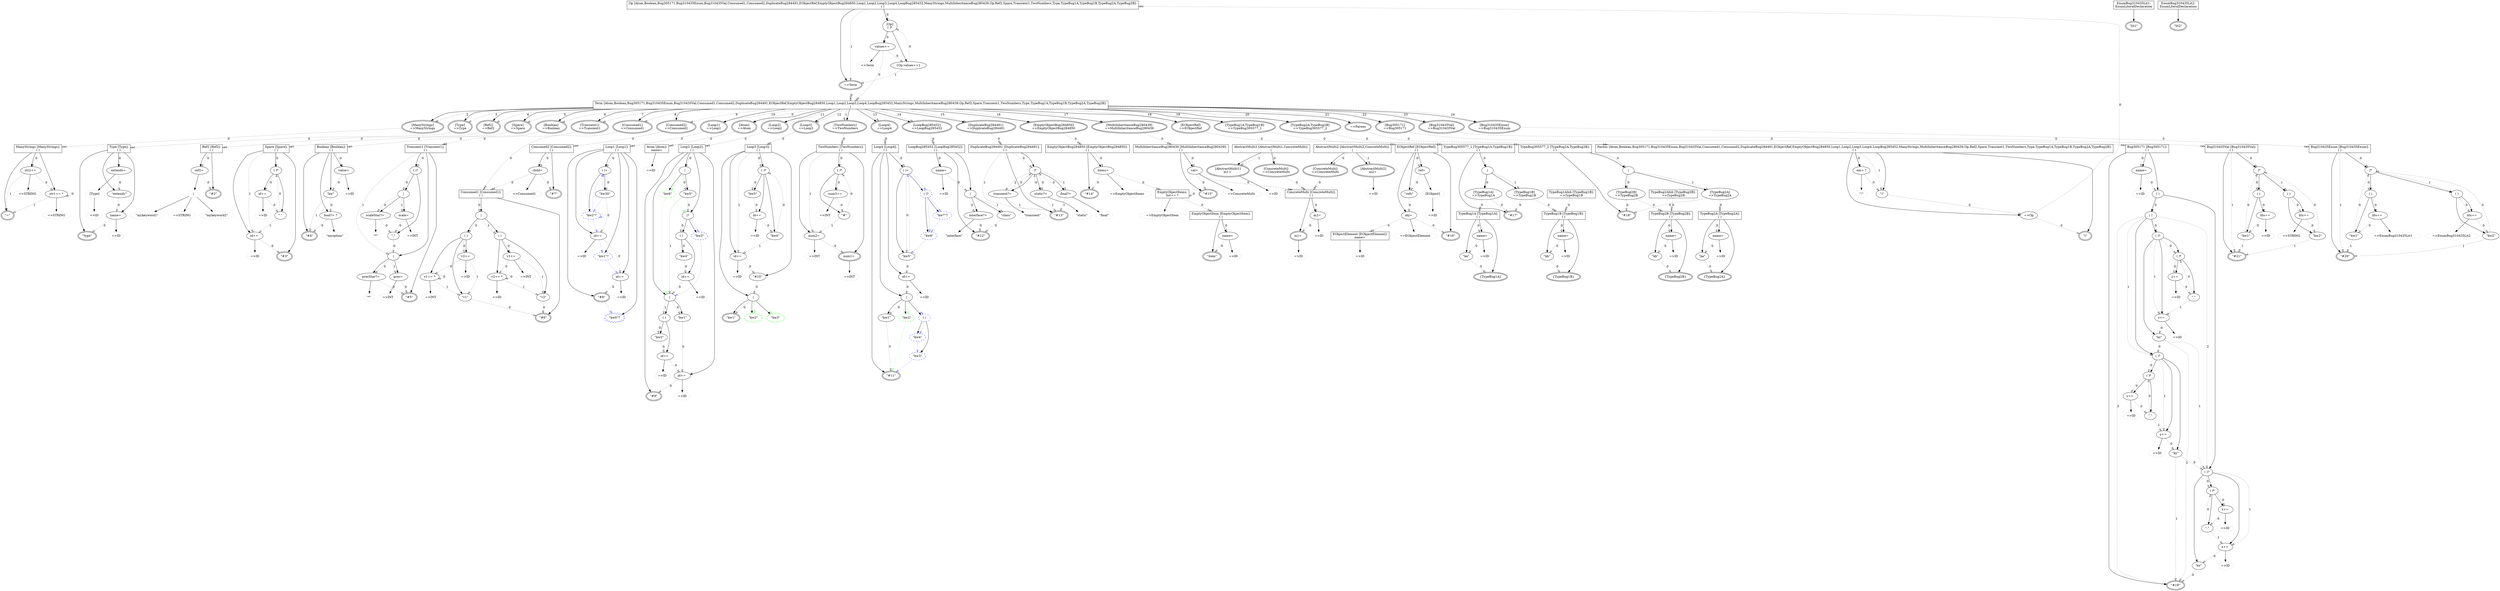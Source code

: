 ## This is a Graphviz .dot file (http://www.graphviz.org/)
## You can use the command 'dot -Tpdf this.dot > out.pdf' to render it.
digraph G {
group1966802 [shape=record,label="Op \[Atom,Boolean,Bug305171,Bug310435Enum,Bug310435Val,Consumed1,Consumed2,DuplicateBug284491,EObjectRef,EmptyObjectBug284850,Loop1,Loop2,Loop3,Loop4,LoopBug285452,ManyStrings,MultiInheritanceBug280439,Op,Ref2,Spare,Transient1,TwoNumbers,Type,TypeBug1A,TypeBug1B,TypeBug2A,TypeBug2B\]:\n( )"];
rulecall4927153 [label="=\>Term",peripheries=2];
group15112023 [label="\[Op\]\n( )*"];
action14283274 [label="{Op.values+=}"];
assignment6279056 [label="values+= "];
rulecall3420438 [color=grey,label="=\>Term",style=dashed];
alternatives4363247 [shape=record,label="Term \[Atom,Boolean,Bug305171,Bug310435Enum,Bug310435Val,Consumed1,Consumed2,DuplicateBug284491,EObjectRef,EmptyObjectBug284850,Loop1,Loop2,Loop3,Loop4,LoopBug285452,ManyStrings,MultiInheritanceBug280439,Op,Ref2,Spare,Transient1,TwoNumbers,Type,TypeBug1A,TypeBug1B,TypeBug2A,TypeBug2B\]:\n\|"];
rulecall16664220 [label="\[Atom\]\n=\>Atom",peripheries=2];
rulecall13488173 [label="\[TwoNumbers\]\n=\>TwoNumbers",peripheries=2];
rulecall1993598 [label="\[ManyStrings\]\n=\>ManyStrings",peripheries=2];
rulecall2309784 [label="\[Type\]\n=\>Type",peripheries=2];
rulecall14845925 [label="\[Ref2\]\n=\>Ref2",peripheries=2];
rulecall4720601 [label="\[Spare\]\n=\>Spare",peripheries=2];
rulecall16477845 [label="\[Boolean\]\n=\>Boolean",peripheries=2];
rulecall1645591 [label="\[Transient1\]\n=\>Transient1",peripheries=2];
rulecall8612526 [label="\[Consumed1\]\n=\>Consumed1",peripheries=2];
rulecall13686581 [label="\[Consumed2\]\n=\>Consumed2",peripheries=2];
rulecall14748350 [label="\[Loop1\]\n=\>Loop1",peripheries=2];
rulecall8940542 [label="\[Loop2\]\n=\>Loop2",peripheries=2];
rulecall6948351 [label="\[Loop3\]\n=\>Loop3",peripheries=2];
rulecall11519698 [label="\[Loop4\]\n=\>Loop4",peripheries=2];
rulecall2497644 [label="\[LoopBug285452\]\n=\>LoopBug285452",peripheries=2];
rulecall1322870 [label="\[DuplicateBug284491\]\n=\>DuplicateBug284491",peripheries=2];
rulecall3671071 [label="\[EmptyObjectBug284850\]\n=\>EmptyObjectBug284850",peripheries=2];
rulecall9878385 [label="\[MultiInheritanceBug280439\]\n=\>MultiInheritanceBug280439",peripheries=2];
rulecall15480077 [label="\[EObjectRef\]\n=\>EObjectRef",peripheries=2];
rulecall9375202 [label="\[TypeBug1A,TypeBug1B\]\n=\>TypeBug305577_1",peripheries=2];
rulecall14186075 [label="\[TypeBug2A,TypeBug2B\]\n=\>TypeBug305577_2",peripheries=2];
rulecall4358140 [label="=\>Parens",peripheries=2];
rulecall14712093 [label="\[Bug305171\]\n=\>Bug305171",peripheries=2];
rulecall3541697 [label="\[Bug310435Val\]\n=\>Bug310435Val",peripheries=2];
rulecall16521081 [label="\[Bug310435Enum\]\n=\>Bug310435Enum",peripheries=2];
assignment6047699 [shape=record,label="Atom \[Atom\]:\nname= ",peripheries=2];
rulecall7308389 [color=grey,label="=\>ID",style=dashed];
group605150 [shape=record,label="Parens \[Atom,Boolean,Bug305171,Bug310435Enum,Bug310435Val,Consumed1,Consumed2,DuplicateBug284491,EObjectRef,EmptyObjectBug284850,Loop1,Loop2,Loop3,Loop4,LoopBug285452,ManyStrings,MultiInheritanceBug280439,Op,Ref2,Spare,Transient1,TwoNumbers,Type,TypeBug1A,TypeBug1B,TypeBug2A,TypeBug2B\]:\n( )"];
keyword3772218 [label="\"(\"",peripheries=2];
rulecall15358644 [label="=\>Op"];
keyword15262849 [label="\")\""];
assignment15863595 [label="em= ?"];
keyword12701964 [color=grey,label="\"!\"",style=dashed];
group9770373 [shape=record,label="TwoNumbers \[TwoNumbers\]:\n( )"];
assignment12054630 [label="num1= ",peripheries=2];
rulecall510552 [color=grey,label="=\>INT",style=dashed];
assignment7701909 [label="num2= "];
rulecall9770142 [color=grey,label="=\>INT",style=dashed];
group8170768 [label="( )*"];
keyword4600242 [label="\"#\""];
assignment6865981 [label="num3+= "];
rulecall2853698 [color=grey,label="=\>INT",style=dashed];
group11415610 [shape=record,label="ManyStrings \[ManyStrings\]:\n( )"];
keyword14705923 [label="\"=\"",peripheries=2];
assignment513944 [label="str1+= *"];
rulecall14369888 [color=grey,label="=\>STRING",style=dashed];
assignment6698377 [label="str2+= "];
rulecall4506214 [color=grey,label="=\>STRING",style=dashed];
group12289972 [shape=record,label="Type \[Type\]:\n( )"];
keyword13267373 [label="\"type\"",peripheries=2];
assignment15550605 [label="name= "];
rulecall3552498 [color=grey,label="=\>ID",style=dashed];
keyword13504112 [label="\"extends\""];
assignment1445309 [label="extends= "];
crossreference14686013 [color=grey,label="\[Type\]",style=dashed];
rulecall6041180 [color=grey,label="=\>ID",style=dashed];
group605460 [shape=record,label="Ref2 \[Ref2\]:\n( )"];
keyword8979762 [label="\"#2\"",peripheries=2];
assignment11813245 [label="ref2= "];
alternatives3637552 [color=grey,label="\|",style=dashed];
keyword164014 [color=grey,label="\"mykeyword1\"",style=dashed];
rulecall5129329 [color=grey,label="=\>STRING",style=dashed];
keyword7300411 [color=grey,label="\"mykeyword2\"",style=dashed];
group8274236 [shape=record,label="Spare \[Spare\]:\n( )"];
keyword15533802 [label="\"#3\"",peripheries=2];
assignment6363976 [label="id+= "];
rulecall4609357 [color=grey,label="=\>ID",style=dashed];
group9065266 [label="( )*"];
keyword6036822 [label="\".\""];
assignment9045400 [label="id+= "];
rulecall7693017 [color=grey,label="=\>ID",style=dashed];
group7801337 [shape=record,label="Boolean \[Boolean\]:\n( )"];
keyword3130737 [label="\"#4\"",peripheries=2];
assignment4955023 [label="bool?= ?"];
keyword13751480 [color=grey,label="\"myoption\"",style=dashed];
keyword14982077 [label="\"kw\""];
assignment11313942 [label="value= "];
rulecall460027 [color=grey,label="=\>ID",style=dashed];
group12912998 [shape=record,label="Transient1 \[Transient1\]:\n( )"];
keyword15472072 [label="\"#5\"",peripheries=2];
alternatives9048168 [label="\|"];
assignment3874741 [label="precStar?= "];
keyword10412609 [color=grey,label="\"*\"",style=dashed];
assignment1582599 [label="prec= "];
rulecall6867569 [color=grey,label="=\>INT",style=dashed];
group12776240 [label="( )?"];
keyword15465522 [label="\",\""];
alternatives16405587 [label="\|"];
assignment11939789 [label="scaleStar?= "];
keyword16546081 [color=grey,label="\"*\"",style=dashed];
assignment7639982 [label="scale= "];
rulecall9153727 [color=grey,label="=\>INT",style=dashed];
group11803101 [shape=record,label="Consumed1 \[Consumed1\]:\n( )"];
keyword929220 [label="\"#6\"",peripheries=2];
alternatives14600171 [label="\|"];
group1523662 [label="( )"];
keyword6159831 [label="\"v1\""];
assignment12868237 [label="v1+= *"];
rulecall1374731 [color=grey,label="=\>INT",style=dashed];
assignment2886818 [label="v2+= "];
rulecall15825257 [color=grey,label="=\>ID",style=dashed];
group5903061 [label="( )"];
keyword9082246 [label="\"v2\""];
assignment6199132 [label="v2+= *"];
rulecall2300869 [color=grey,label="=\>ID",style=dashed];
assignment16000293 [label="v1+= "];
rulecall11715325 [color=grey,label="=\>INT",style=dashed];
group11794185 [shape=record,label="Consumed2 \[Consumed2\]:\n( )"];
keyword2069144 [label="\"#7\"",peripheries=2];
assignment13723752 [label="child= "];
rulecall1938079 [color=grey,label="=\>Consumed1",style=dashed];
group12961987 [shape=record,label="Loop1 \[Loop1\]:\n( )"];
keyword16754489 [color=blue,label="\"kw0\"?",peripheries=2,style=dashed];
keyword3919297 [label="\"#8\"",peripheries=2];
assignment4291369 [label="id+= "];
rulecall16570619 [color=grey,label="=\>ID",style=dashed];
keyword623162 [color=blue,label="\"kw1\"?",style=dashed];
assignment4513166 [label="id+= "];
rulecall2991006 [color=grey,label="=\>ID",style=dashed];
group5307920 [label="( )+"];
keyword5766352 [color=blue,label="\"kw2\"*",style=dashed];
keyword9881513 [label="\"kw30\""];
group12880189 [shape=record,label="Loop2 \[Loop2\]:\n( )"];
keyword925009 [label="\"#9\"",peripheries=2];
assignment10936596 [label="id+= "];
rulecall205267 [color=grey,label="=\>ID",style=dashed];
alternatives10605270 [label="\|"];
keyword1640824 [label="\"kw1\""];
group12374516 [label="( )"];
assignment8126750 [label="id+= "];
rulecall2976059 [color=grey,label="=\>ID",style=dashed];
keyword5748649 [label="\"kw2\""];
alternatives14334059 [label="\|?"];
keyword8501725 [color=blue,label="\"kw3\"",style=dashed];
group13730270 [label="( )"];
assignment10832132 [label="id+= "];
rulecall6082165 [color=grey,label="=\>ID",style=dashed];
keyword16161511 [label="\"kw4\""];
alternatives3396866 [label="\|"];
keyword15054600 [label="\"kw5\""];
keyword5484103 [color=green,label="\"kw6\"",style=dashed];
group13174818 [shape=record,label="Loop3 \[Loop3\]:\n( )"];
alternatives3483379 [label="\|"];
keyword9451084 [label="\"kw1\"",peripheries=2];
keyword14466696 [color=green,label="\"kw2\"",peripheries=2,style=dashed];
keyword6361007 [color=green,label="\"kw3\"",peripheries=2,style=dashed];
keyword5027235 [label="\"#10\""];
assignment2687049 [label="id+= "];
rulecall13748247 [color=grey,label="=\>ID",style=dashed];
group10971441 [label="( )*"];
keyword15421808 [label="\"kw4\""];
assignment3126515 [label="id+= "];
rulecall1102632 [color=grey,label="=\>ID",style=dashed];
keyword9894032 [label="\"kw5\""];
group7822676 [shape=record,label="Loop4 \[Loop4\]:\n( )"];
keyword9458501 [label="\"#11\"",peripheries=2];
alternatives4914628 [label="\|"];
keyword5933172 [label="\"kw1\""];
keyword11837010 [color=green,label="\"kw2\"",style=dashed];
group404561 [color=blue,label="( )",style=dashed];
keyword4694491 [color=blue,label="\"kw3\"",style=dashed];
keyword13856266 [color=blue,label="\"kw4\"",style=dashed];
assignment14521366 [label="id+= "];
rulecall2439555 [color=grey,label="=\>ID",style=dashed];
group14876134 [label="( )+"];
keyword9117856 [label="\"kw5\""];
group720828 [color=blue,label="( )?",style=dashed];
keyword1807431 [color=blue,label="\"kw6\"",style=dashed];
keyword10738305 [color=blue,label="\"kw7\"?",style=dashed];
group14453538 [shape=record,label="LoopBug285452 \[LoopBug285452\]:\n( )"];
keyword3316864 [label="\"#12\"",peripheries=2];
alternatives12633801 [label="\|"];
assignment3864354 [label="interface?= "];
keyword3599036 [color=grey,label="\"interface\"",style=dashed];
keyword7144510 [label="\"class\""];
assignment3255218 [label="name= "];
rulecall16729649 [color=grey,label="=\>ID",style=dashed];
group13550052 [shape=record,label="DuplicateBug284491 \[DuplicateBug284491\]:\n( )"];
keyword1810630 [label="\"#13\"",peripheries=2];
alternatives14173169 [label="\|*"];
assignment5542533 [label="static?= "];
keyword6261678 [color=grey,label="\"static\"",style=dashed];
assignment13339068 [label="final?= "];
keyword12560121 [color=grey,label="\"final\"",style=dashed];
assignment7029517 [label="transient?= "];
keyword16725578 [color=grey,label="\"transient\"",style=dashed];
group13539074 [shape=record,label="EmptyObjectBug284850 \[EmptyObjectBug284850\]:\n( )"];
keyword1837135 [label="\"#14\"",peripheries=2];
assignment6652095 [label="items= "];
rulecall15171034 [color=grey,label="=\>EmptyObjectItems",style=dashed];
assignment6677892 [shape=record,label="EmptyObjectItems:\nlist+= *",peripheries=2];
rulecall12536223 [color=grey,label="=\>EmptyObjectItem",style=dashed];
group6269863 [shape=record,label="EmptyObjectItem \[EmptyObjectItem\]:\n( )"];
keyword16680464 [label="\"item\"",peripheries=2];
assignment1279218 [label="name= "];
rulecall8212431 [color=grey,label="=\>ID",style=dashed];
group13597537 [shape=record,label="MultiInheritanceBug280439 \[MultiInheritanceBug280439\]:\n( )"];
keyword11345460 [label="\"#15\"",peripheries=2];
assignment10098548 [label="val= "];
rulecall7993046 [color=grey,label="=\>ConcreteMulti",style=dashed];
alternatives1502163 [shape=record,label="AbstractMulti1 \[AbstractMulti1,ConcreteMulti\]:\n\|"];
rulecall13924759 [label="\[ConcreteMulti\]\n=\>ConcreteMulti",peripheries=2];
assignment8041920 [label="\[AbstractMulti1\]\nm1= ",peripheries=2];
rulecall3307386 [color=grey,label="=\>ID",style=dashed];
alternatives2807494 [shape=record,label="AbstractMulti2 \[AbstractMulti2,ConcreteMulti\]:\n\|"];
rulecall8034468 [label="\[ConcreteMulti\]\n=\>ConcreteMulti",peripheries=2];
assignment12284077 [label="\[AbstractMulti2\]\nm2= ",peripheries=2];
rulecall14839355 [color=grey,label="=\>ID",style=dashed];
group13590558 [shape=record,label="ConcreteMulti \[ConcreteMulti\]:\n( )"];
assignment11505807 [label="m1= ",peripheries=2];
rulecall3915651 [color=grey,label="=\>ID",style=dashed];
assignment10118103 [label="m2= "];
rulecall1104227 [color=grey,label="=\>ID",style=dashed];
group7640088 [shape=record,label="EObjectRef \[EObjectRef\]:\n( )"];
keyword10930936 [label="\"#16\"",peripheries=2];
assignment5734641 [label="obj= "];
rulecall13783415 [color=grey,label="=\>EObjectElement",style=dashed];
keyword14846518 [label="\"refs\""];
assignment14676648 [label="ref= "];
crossreference11801165 [color=grey,label="\[EObject\]",style=dashed];
rulecall3371373 [color=grey,label="=\>ID",style=dashed];
assignment4033483 [shape=record,label="EObjectElement \[EObjectElement\]:\nname= ",peripheries=2];
rulecall10802475 [color=grey,label="=\>ID",style=dashed];
group11027725 [shape=record,label="TypeBug305577_1 \[TypeBug1A,TypeBug1B\]:\n( )"];
keyword5083715 [label="\"#17\"",peripheries=2];
alternatives12421394 [label="\|"];
rulecall7479427 [label="\[TypeBug1A\]\n=\>TypeBug1A"];
rulecall11831314 [label="\[TypeBug1B\]\n=\>TypeBug1B"];
group3922868 [shape=record,label="TypeBug305577_2 \[TypeBug2A,TypeBug2B\]:\n( )"];
keyword13975680 [label="\"#18\"",peripheries=2];
alternatives8231970 [label="\|"];
rulecall9800920 [label="\[TypeBug2B\]\n=\>TypeBug2B"];
rulecall5358717 [label="\[TypeBug2A\]\n=\>TypeBug2A"];
rulecall3600608 [shape=record,label="TypeBug1AInh \[TypeBug1B\]:\n=\>TypeBug1B",peripheries=2];
group13100331 [shape=record,label="TypeBug1A \[TypeBug1A\]:\n( )"];
action9872357 [label="{TypeBug1A}",peripheries=2];
keyword6219625 [label="\"ka\""];
assignment11187783 [label="name= "];
rulecall10820811 [color=grey,label="=\>ID",style=dashed];
group15497905 [shape=record,label="TypeBug1B \[TypeBug1B\]:\n( )"];
action7012369 [label="{TypeBug1B}",peripheries=2];
keyword11203813 [label="\"kb\""];
assignment11798545 [label="name= "];
rulecall8238144 [color=grey,label="=\>ID",style=dashed];
rulecall11625210 [shape=record,label="TypeBug2AInh \[TypeBug2B\]:\n=\>TypeBug2B",peripheries=2];
group10847400 [shape=record,label="TypeBug2A \[TypeBug2A\]:\n( )"];
action11036090 [label="{TypeBug2A}",peripheries=2];
keyword5525964 [label="\"ka\""];
assignment13003106 [label="name= "];
rulecall3202784 [color=grey,label="=\>ID",style=dashed];
group5065182 [shape=record,label="TypeBug2B \[TypeBug2B\]:\n( )"];
action2924000 [label="{TypeBug2B}",peripheries=2];
keyword8234841 [label="\"kb\""];
assignment7721512 [label="name= "];
rulecall3697776 [color=grey,label="=\>ID",style=dashed];
group16675513 [shape=record,label="Bug305171 \[Bug305171\]:\n( )"];
keyword1968285 [label="\"#19\"",peripheries=2];
group13073668 [label="( )"];
group14722694 [label="( )?"];
keyword13945008 [label="\"kx\""];
assignment12831341 [label="x+= "];
rulecall2016580 [color=grey,label="=\>ID",style=dashed];
group2697542 [label="( )*"];
keyword5563782 [label="\",\""];
assignment11063945 [label="x+= "];
rulecall9842187 [color=grey,label="=\>ID",style=dashed];
group11072976 [label="( )"];
group10641764 [label="( )?"];
keyword11021090 [label="\"ky\""];
assignment11002691 [label="y+= "];
rulecall3768465 [color=grey,label="=\>ID",style=dashed];
group2601934 [label="( )*"];
keyword9295487 [label="\",\""];
assignment16602278 [label="y+= "];
rulecall12620835 [color=grey,label="=\>ID",style=dashed];
group4042428 [label="( )?"];
keyword10154024 [label="\"kz\""];
assignment849355 [label="z+= "];
rulecall14484163 [color=grey,label="=\>ID",style=dashed];
group14714759 [label="( )*"];
keyword14806807 [label="\",\""];
assignment1565951 [label="z+= "];
rulecall12275204 [color=grey,label="=\>ID",style=dashed];
assignment16718524 [label="name= "];
rulecall3429803 [color=grey,label="=\>ID",style=dashed];
group661544 [shape=record,label="Bug310435Enum \[Bug310435Enum\]:\n( )"];
keyword12054859 [label="\"#20\"",peripheries=2];
alternatives4362244 [label="\|*"];
group16585065 [label="( )"];
keyword8537373 [label="\"kw1\""];
assignment8891683 [label="lits+= "];
rulecall7857409 [color=grey,label="=\>EnumBug310435Lit1",style=dashed];
group6006513 [label="( )"];
keyword2967314 [label="\"kw2\""];
assignment9772811 [label="lits+= "];
rulecall2704357 [color=grey,label="=\>EnumBug310435Lit2",style=dashed];
group11418146 [shape=record,label="Bug310435Val \[Bug310435Val\]:\n( )"];
keyword6985535 [label="\"#21\"",peripheries=2];
alternatives15715507 [label="\|*"];
group6826338 [label="( )"];
keyword7673335 [label="\"kw1\""];
assignment16072753 [label="lits+= "];
rulecall4812202 [color=grey,label="=\>ID",style=dashed];
group12507122 [label="( )"];
keyword5476832 [label="\"kw2\""];
assignment9313086 [label="lits+= "];
rulecall10397208 [color=grey,label="=\>STRING",style=dashed];
enumliteraldeclaration6902242 [shape=record,label="EnumBug310435Lit1:\nEnumLiteralDeclaration",peripheries=2];
keyword8315701 [label="\"lit1\"",peripheries=2];
enumliteraldeclaration4624724 [shape=record,label="EnumBug310435Lit2:\nEnumLiteralDeclaration",peripheries=2];
keyword15685185 [label="\"lit2\"",peripheries=2];
rulecall4927153->alternatives4363247 [label=0,style=dotted,arrowhead=onormalonormal];
group1966802->rulecall4927153 [];
action14283274->group15112023 [label=0,style=dotted,arrowhead=onormal];
action14283274->rulecall4927153 [label=1,style=dotted,arrowhead=onormal];
group15112023->action14283274 [];
assignment6279056->rulecall3420438 [];
assignment6279056->alternatives4363247 [label=0,style=dotted,arrowhead=onormalonormal];
assignment6279056->action14283274 [arrowtail=odot,label=0,style=dotted,arrowhead=onormal];
group15112023->assignment6279056 [];
group15112023->assignment6279056 [label=0,style=dotted,arrowhead=onormal];
group1966802->group15112023 [];
group1966802->group15112023 [label=0,style=dotted,arrowhead=onormal];
group1966802->rulecall4927153 [label=1,style=dotted,arrowhead=onormal];
rulecall16664220->assignment6047699 [label=0,style=dotted,arrowhead=onormalonormal];
alternatives4363247->rulecall16664220 [];
rulecall13488173->group9770373 [label=0,style=dotted,arrowhead=onormalonormal];
alternatives4363247->rulecall13488173 [];
rulecall1993598->group11415610 [label=0,style=dotted,arrowhead=onormalonormal];
alternatives4363247->rulecall1993598 [];
rulecall2309784->group12289972 [label=0,style=dotted,arrowhead=onormalonormal];
alternatives4363247->rulecall2309784 [];
rulecall14845925->group605460 [label=0,style=dotted,arrowhead=onormalonormal];
alternatives4363247->rulecall14845925 [];
rulecall4720601->group8274236 [label=0,style=dotted,arrowhead=onormalonormal];
alternatives4363247->rulecall4720601 [];
rulecall16477845->group7801337 [label=0,style=dotted,arrowhead=onormalonormal];
alternatives4363247->rulecall16477845 [];
rulecall1645591->group12912998 [label=0,style=dotted,arrowhead=onormalonormal];
alternatives4363247->rulecall1645591 [];
rulecall8612526->group11803101 [label=0,style=dotted,arrowhead=onormalonormal];
alternatives4363247->rulecall8612526 [];
rulecall13686581->group11794185 [label=0,style=dotted,arrowhead=onormalonormal];
alternatives4363247->rulecall13686581 [];
rulecall14748350->group12961987 [label=0,style=dotted,arrowhead=onormalonormal];
alternatives4363247->rulecall14748350 [];
rulecall8940542->group12880189 [label=0,style=dotted,arrowhead=onormalonormal];
alternatives4363247->rulecall8940542 [];
rulecall6948351->group13174818 [label=0,style=dotted,arrowhead=onormalonormal];
alternatives4363247->rulecall6948351 [];
rulecall11519698->group7822676 [label=0,style=dotted,arrowhead=onormalonormal];
alternatives4363247->rulecall11519698 [];
rulecall2497644->group14453538 [label=0,style=dotted,arrowhead=onormalonormal];
alternatives4363247->rulecall2497644 [];
rulecall1322870->group13550052 [label=0,style=dotted,arrowhead=onormalonormal];
alternatives4363247->rulecall1322870 [];
rulecall3671071->group13539074 [label=0,style=dotted,arrowhead=onormalonormal];
alternatives4363247->rulecall3671071 [];
rulecall9878385->group13597537 [label=0,style=dotted,arrowhead=onormalonormal];
alternatives4363247->rulecall9878385 [];
rulecall15480077->group7640088 [label=0,style=dotted,arrowhead=onormalonormal];
alternatives4363247->rulecall15480077 [];
rulecall9375202->group11027725 [label=0,style=dotted,arrowhead=onormalonormal];
alternatives4363247->rulecall9375202 [];
rulecall14186075->group3922868 [label=0,style=dotted,arrowhead=onormalonormal];
alternatives4363247->rulecall14186075 [];
rulecall4358140->group605150 [label=0,style=dotted,arrowhead=onormalonormal];
alternatives4363247->rulecall4358140 [];
rulecall14712093->group16675513 [label=0,style=dotted,arrowhead=onormalonormal];
alternatives4363247->rulecall14712093 [];
rulecall3541697->group11418146 [label=0,style=dotted,arrowhead=onormalonormal];
alternatives4363247->rulecall3541697 [];
rulecall16521081->group661544 [label=0,style=dotted,arrowhead=onormalonormal];
alternatives4363247->rulecall16521081 [];
alternatives4363247->rulecall16664220 [label=0,style=dotted,arrowhead=onormal];
alternatives4363247->rulecall13488173 [label=1,style=dotted,arrowhead=onormal];
alternatives4363247->rulecall1993598 [label=2,style=dotted,arrowhead=onormal];
alternatives4363247->rulecall2309784 [label=3,style=dotted,arrowhead=onormal];
alternatives4363247->rulecall14845925 [label=4,style=dotted,arrowhead=onormal];
alternatives4363247->rulecall4720601 [label=5,style=dotted,arrowhead=onormal];
alternatives4363247->rulecall16477845 [label=6,style=dotted,arrowhead=onormal];
alternatives4363247->rulecall1645591 [label=7,style=dotted,arrowhead=onormal];
alternatives4363247->rulecall8612526 [label=8,style=dotted,arrowhead=onormal];
alternatives4363247->rulecall13686581 [label=9,style=dotted,arrowhead=onormal];
alternatives4363247->rulecall14748350 [label=10,style=dotted,arrowhead=onormal];
alternatives4363247->rulecall8940542 [label=11,style=dotted,arrowhead=onormal];
alternatives4363247->rulecall6948351 [label=12,style=dotted,arrowhead=onormal];
alternatives4363247->rulecall11519698 [label=13,style=dotted,arrowhead=onormal];
alternatives4363247->rulecall2497644 [label=14,style=dotted,arrowhead=onormal];
alternatives4363247->rulecall1322870 [label=15,style=dotted,arrowhead=onormal];
alternatives4363247->rulecall3671071 [label=16,style=dotted,arrowhead=onormal];
alternatives4363247->rulecall9878385 [label=17,style=dotted,arrowhead=onormal];
alternatives4363247->rulecall15480077 [label=18,style=dotted,arrowhead=onormal];
alternatives4363247->rulecall9375202 [label=19,style=dotted,arrowhead=onormal];
alternatives4363247->rulecall14186075 [label=20,style=dotted,arrowhead=onormal];
alternatives4363247->rulecall4358140 [label=21,style=dotted,arrowhead=onormal];
alternatives4363247->rulecall14712093 [label=22,style=dotted,arrowhead=onormal];
alternatives4363247->rulecall3541697 [label=23,style=dotted,arrowhead=onormal];
alternatives4363247->rulecall16521081 [label=24,style=dotted,arrowhead=onormal];
assignment6047699->rulecall7308389 [];
group605150->keyword3772218 [];
rulecall15358644->group1966802 [label=0,style=dotted,arrowhead=onormalonormal];
rulecall15358644->keyword3772218 [arrowtail=odot,label=0,style=dotted,arrowhead=onormal];
group605150->rulecall15358644 [];
keyword15262849->rulecall15358644 [label=0,style=dotted,arrowhead=onormal];
group605150->keyword15262849 [];
assignment15863595->keyword12701964 [];
assignment15863595->keyword15262849 [label=0,style=dotted,arrowhead=onormal];
group605150->assignment15863595 [];
group605150->assignment15863595 [label=0,style=dotted,arrowhead=onormal];
group605150->keyword15262849 [label=1,style=dotted,arrowhead=onormal];
assignment12054630->rulecall510552 [];
group9770373->assignment12054630 [];
assignment7701909->rulecall9770142 [];
assignment7701909->assignment12054630 [label=0,style=dotted,arrowhead=onormal];
group9770373->assignment7701909 [];
keyword4600242->group8170768 [label=0,style=dotted,arrowhead=onormal];
keyword4600242->assignment7701909 [label=1,style=dotted,arrowhead=onormal];
group8170768->keyword4600242 [];
assignment6865981->rulecall2853698 [];
assignment6865981->keyword4600242 [label=0,style=dotted,arrowhead=onormal];
group8170768->assignment6865981 [];
group8170768->assignment6865981 [label=0,style=dotted,arrowhead=onormal];
group9770373->group8170768 [];
group9770373->group8170768 [label=0,style=dotted,arrowhead=onormal];
group9770373->assignment7701909 [label=1,style=dotted,arrowhead=onormal];
group11415610->keyword14705923 [];
assignment513944->rulecall14369888 [];
assignment513944->assignment513944 [label=0,style=dotted,arrowhead=onormal];
assignment513944->keyword14705923 [label=1,style=dotted,arrowhead=onormal];
group11415610->assignment513944 [];
assignment6698377->rulecall4506214 [];
assignment6698377->assignment513944 [label=0,style=dotted,arrowhead=onormal];
assignment6698377->keyword14705923 [label=1,style=dotted,arrowhead=onormal];
group11415610->assignment6698377 [];
group11415610->assignment6698377 [label=0,style=dotted,arrowhead=onormal];
group12289972->keyword13267373 [];
assignment15550605->rulecall3552498 [];
assignment15550605->keyword13267373 [label=0,style=dotted,arrowhead=onormal];
group12289972->assignment15550605 [];
keyword13504112->assignment15550605 [label=0,style=dotted,arrowhead=onormal];
group12289972->keyword13504112 [];
crossreference14686013->rulecall6041180 [];
assignment1445309->crossreference14686013 [];
assignment1445309->keyword13504112 [label=0,style=dotted,arrowhead=onormal];
group12289972->assignment1445309 [];
group12289972->assignment1445309 [label=0,style=dotted,arrowhead=onormal];
group605460->keyword8979762 [];
alternatives3637552->keyword164014 [];
alternatives3637552->rulecall5129329 [];
alternatives3637552->keyword7300411 [];
assignment11813245->alternatives3637552 [];
assignment11813245->keyword8979762 [label=0,style=dotted,arrowhead=onormal];
group605460->assignment11813245 [];
group605460->assignment11813245 [label=0,style=dotted,arrowhead=onormal];
group8274236->keyword15533802 [];
assignment6363976->rulecall4609357 [];
assignment6363976->keyword15533802 [label=0,style=dotted,arrowhead=onormal];
group8274236->assignment6363976 [];
keyword6036822->group9065266 [label=0,style=dotted,arrowhead=onormal];
keyword6036822->assignment6363976 [label=1,style=dotted,arrowhead=onormal];
group9065266->keyword6036822 [];
assignment9045400->rulecall7693017 [];
assignment9045400->keyword6036822 [label=0,style=dotted,arrowhead=onormal];
group9065266->assignment9045400 [];
group9065266->assignment9045400 [label=0,style=dotted,arrowhead=onormal];
group8274236->group9065266 [];
group8274236->group9065266 [label=0,style=dotted,arrowhead=onormal];
group8274236->assignment6363976 [label=1,style=dotted,arrowhead=onormal];
group7801337->keyword3130737 [];
assignment4955023->keyword13751480 [];
assignment4955023->keyword3130737 [label=0,style=dotted,arrowhead=onormal];
group7801337->assignment4955023 [];
keyword14982077->assignment4955023 [label=0,style=dotted,arrowhead=onormal];
keyword14982077->keyword3130737 [label=1,style=dotted,arrowhead=onormal];
group7801337->keyword14982077 [];
assignment11313942->rulecall460027 [];
assignment11313942->keyword14982077 [label=0,style=dotted,arrowhead=onormal];
group7801337->assignment11313942 [];
group7801337->assignment11313942 [label=0,style=dotted,arrowhead=onormal];
group12912998->keyword15472072 [];
assignment3874741->keyword10412609 [];
assignment3874741->keyword15472072 [label=0,style=dotted,arrowhead=onormal];
alternatives9048168->assignment3874741 [];
assignment1582599->rulecall6867569 [];
assignment1582599->keyword15472072 [label=0,style=dotted,arrowhead=onormal];
alternatives9048168->assignment1582599 [];
alternatives9048168->assignment3874741 [label=0,style=dotted,arrowhead=onormal];
alternatives9048168->assignment1582599 [label=1,style=dotted,arrowhead=onormal];
group12912998->alternatives9048168 [];
keyword15465522->alternatives9048168 [label=0,style=dotted,arrowhead=onormal];
group12776240->keyword15465522 [];
assignment11939789->keyword16546081 [];
assignment11939789->keyword15465522 [label=0,style=dotted,arrowhead=onormal];
alternatives16405587->assignment11939789 [];
assignment7639982->rulecall9153727 [];
assignment7639982->keyword15465522 [label=0,style=dotted,arrowhead=onormal];
alternatives16405587->assignment7639982 [];
alternatives16405587->assignment11939789 [label=0,style=dotted,arrowhead=onormal];
alternatives16405587->assignment7639982 [label=1,style=dotted,arrowhead=onormal];
group12776240->alternatives16405587 [];
group12776240->alternatives16405587 [label=0,style=dotted,arrowhead=onormal];
group12912998->group12776240 [];
group12912998->group12776240 [label=0,style=dotted,arrowhead=onormal];
group12912998->alternatives9048168 [label=1,style=dotted,arrowhead=onormal];
group11803101->keyword929220 [];
keyword6159831->keyword929220 [label=0,style=dotted,arrowhead=onormal];
group1523662->keyword6159831 [];
assignment12868237->rulecall1374731 [];
assignment12868237->assignment12868237 [label=0,style=dotted,arrowhead=onormal];
assignment12868237->keyword6159831 [label=1,style=dotted,arrowhead=onormal];
group1523662->assignment12868237 [];
assignment2886818->rulecall15825257 [];
assignment2886818->assignment12868237 [label=0,style=dotted,arrowhead=onormal];
assignment2886818->keyword6159831 [label=1,style=dotted,arrowhead=onormal];
group1523662->assignment2886818 [];
group1523662->assignment2886818 [label=0,style=dotted,arrowhead=onormal];
alternatives14600171->group1523662 [];
keyword9082246->keyword929220 [label=0,style=dotted,arrowhead=onormal];
group5903061->keyword9082246 [];
assignment6199132->rulecall2300869 [];
assignment6199132->assignment6199132 [label=0,style=dotted,arrowhead=onormal];
assignment6199132->keyword9082246 [label=1,style=dotted,arrowhead=onormal];
group5903061->assignment6199132 [];
assignment16000293->rulecall11715325 [];
assignment16000293->assignment6199132 [label=0,style=dotted,arrowhead=onormal];
assignment16000293->keyword9082246 [label=1,style=dotted,arrowhead=onormal];
group5903061->assignment16000293 [];
group5903061->assignment16000293 [label=0,style=dotted,arrowhead=onormal];
alternatives14600171->group5903061 [];
alternatives14600171->group1523662 [label=0,style=dotted,arrowhead=onormal];
alternatives14600171->group5903061 [label=1,style=dotted,arrowhead=onormal];
group11803101->alternatives14600171 [];
group11803101->alternatives14600171 [label=0,style=dotted,arrowhead=onormal];
group11794185->keyword2069144 [];
assignment13723752->rulecall1938079 [];
assignment13723752->group11803101 [label=0,style=dotted,arrowhead=onormalonormal];
assignment13723752->keyword2069144 [arrowtail=odot,label=0,style=dotted,arrowhead=onormal];
group11794185->assignment13723752 [];
group11794185->assignment13723752 [label=0,style=dotted,arrowhead=onormal];
group12961987->keyword16754489 [];
keyword3919297->keyword16754489 [color=blue,style=dotted,arrowhead=onormal];
group12961987->keyword3919297 [];
assignment4291369->rulecall16570619 [];
assignment4291369->keyword3919297 [label=0,style=dotted,arrowhead=onormal];
group12961987->assignment4291369 [];
keyword623162->assignment4291369 [color=blue,style=dotted,arrowhead=onormal];
group12961987->keyword623162 [];
assignment4513166->rulecall2991006 [];
assignment4513166->keyword623162 [color=blue,style=dotted,arrowhead=onormal];
assignment4513166->assignment4291369 [label=0,style=dotted,arrowhead=onormal];
group12961987->assignment4513166 [];
keyword5766352->keyword5766352 [color=blue,style=dotted,arrowhead=onormal];
keyword5766352->group5307920 [color=blue,style=dotted,arrowhead=onormal];
keyword5766352->assignment4513166 [color=blue,style=dotted,arrowhead=onormal];
group5307920->keyword5766352 [];
keyword9881513->keyword5766352 [color=blue,style=dotted,arrowhead=onormal];
keyword9881513->group5307920 [color=blue,style=dotted,arrowhead=onormal];
keyword9881513->assignment4513166 [label=0,style=dotted,arrowhead=onormal];
group5307920->keyword9881513 [];
group5307920->keyword9881513 [label=0,style=dotted,arrowhead=onormal];
group12961987->group5307920 [];
group12961987->group5307920 [label=0,style=dotted,arrowhead=onormal];
group12880189->keyword925009 [];
assignment10936596->rulecall205267 [];
assignment10936596->keyword925009 [label=0,style=dotted,arrowhead=onormal];
group12880189->assignment10936596 [];
keyword1640824->assignment10936596 [label=0,style=dotted,arrowhead=onormal];
alternatives10605270->keyword1640824 [];
assignment8126750->rulecall2976059 [];
assignment8126750->assignment10936596 [label=0,style=dotted,arrowhead=onormal];
group12374516->assignment8126750 [];
keyword5748649->assignment8126750 [label=0,style=dotted,arrowhead=onormal];
group12374516->keyword5748649 [];
group12374516->keyword5748649 [label=0,style=dotted,arrowhead=onormal];
alternatives10605270->group12374516 [];
alternatives10605270->keyword1640824 [label=0,style=dotted,arrowhead=onormal];
alternatives10605270->group12374516 [label=1,style=dotted,arrowhead=onormal];
group12880189->alternatives10605270 [];
keyword8501725->alternatives10605270 [color=blue,style=dotted,arrowhead=onormal];
alternatives14334059->keyword8501725 [];
assignment10832132->rulecall6082165 [];
assignment10832132->alternatives10605270 [label=0,style=dotted,arrowhead=onormal];
group13730270->assignment10832132 [];
keyword16161511->assignment10832132 [label=0,style=dotted,arrowhead=onormal];
group13730270->keyword16161511 [];
group13730270->keyword16161511 [label=0,style=dotted,arrowhead=onormal];
alternatives14334059->group13730270 [];
alternatives14334059->keyword8501725 [color=blue,style=dotted,arrowhead=onormal];
alternatives14334059->group13730270 [label=0,style=dotted,arrowhead=onormal];
group12880189->alternatives14334059 [];
keyword15054600->alternatives14334059 [label=0,style=dotted,arrowhead=onormal];
keyword15054600->alternatives10605270 [label=1,style=dotted,arrowhead=onormal];
alternatives3396866->keyword15054600 [];
keyword5484103->alternatives14334059 [color=green,style=dotted,arrowhead=onormal];
keyword5484103->alternatives10605270 [color=green,style=dotted,arrowhead=onormal];
alternatives3396866->keyword5484103 [];
alternatives3396866->keyword15054600 [label=0,style=dotted,arrowhead=onormal];
alternatives3396866->keyword5484103 [color=green,style=dotted,arrowhead=onormal];
group12880189->alternatives3396866 [];
group12880189->alternatives3396866 [label=0,style=dotted,arrowhead=onormal];
alternatives3483379->keyword9451084 [];
alternatives3483379->keyword14466696 [];
alternatives3483379->keyword6361007 [];
alternatives3483379->keyword9451084 [label=0,style=dotted,arrowhead=onormal];
alternatives3483379->keyword14466696 [color=green,style=dotted,arrowhead=onormal];
alternatives3483379->keyword6361007 [color=green,style=dotted,arrowhead=onormal];
group13174818->alternatives3483379 [];
keyword5027235->alternatives3483379 [label=0,style=dotted,arrowhead=onormal];
group13174818->keyword5027235 [];
assignment2687049->rulecall13748247 [];
assignment2687049->keyword5027235 [label=0,style=dotted,arrowhead=onormal];
group13174818->assignment2687049 [];
keyword15421808->group10971441 [label=0,style=dotted,arrowhead=onormal];
keyword15421808->assignment2687049 [label=1,style=dotted,arrowhead=onormal];
group10971441->keyword15421808 [];
assignment3126515->rulecall1102632 [];
assignment3126515->keyword15421808 [label=0,style=dotted,arrowhead=onormal];
group10971441->assignment3126515 [];
keyword9894032->assignment3126515 [label=0,style=dotted,arrowhead=onormal];
group10971441->keyword9894032 [];
group10971441->keyword9894032 [label=0,style=dotted,arrowhead=onormal];
group13174818->group10971441 [];
group13174818->group10971441 [label=0,style=dotted,arrowhead=onormal];
group13174818->assignment2687049 [label=1,style=dotted,arrowhead=onormal];
group7822676->keyword9458501 [];
keyword5933172->keyword9458501 [label=0,style=dotted,arrowhead=onormal];
alternatives4914628->keyword5933172 [];
keyword11837010->keyword9458501 [color=green,style=dotted,arrowhead=onormal];
alternatives4914628->keyword11837010 [];
keyword4694491->keyword9458501 [color=blue,style=dotted,arrowhead=onormal];
group404561->keyword4694491 [];
keyword13856266->keyword4694491 [color=blue,style=dotted,arrowhead=onormal];
group404561->keyword13856266 [];
group404561->keyword13856266 [color=blue,style=dotted,arrowhead=onormal];
alternatives4914628->group404561 [];
alternatives4914628->keyword5933172 [label=0,style=dotted,arrowhead=onormal];
alternatives4914628->keyword11837010 [color=green,style=dotted,arrowhead=onormal];
alternatives4914628->group404561 [color=blue,style=dotted,arrowhead=onormal];
group7822676->alternatives4914628 [];
assignment14521366->rulecall2439555 [];
assignment14521366->alternatives4914628 [label=0,style=dotted,arrowhead=onormal];
group7822676->assignment14521366 [];
keyword9117856->group14876134 [color=blue,style=dotted,arrowhead=onormal];
keyword9117856->assignment14521366 [label=0,style=dotted,arrowhead=onormal];
group14876134->keyword9117856 [];
keyword1807431->keyword9117856 [color=blue,style=dotted,arrowhead=onormal];
group720828->keyword1807431 [];
keyword10738305->keyword1807431 [color=blue,style=dotted,arrowhead=onormal];
group720828->keyword10738305 [];
group720828->keyword10738305 [color=blue,style=dotted,arrowhead=onormal];
group720828->keyword1807431 [color=blue,style=dotted,arrowhead=onormal];
group14876134->group720828 [];
group14876134->group720828 [color=blue,style=dotted,arrowhead=onormal];
group14876134->keyword9117856 [label=0,style=dotted,arrowhead=onormal];
group7822676->group14876134 [];
group7822676->group14876134 [label=0,style=dotted,arrowhead=onormal];
group14453538->keyword3316864 [];
assignment3864354->keyword3599036 [];
assignment3864354->keyword3316864 [label=0,style=dotted,arrowhead=onormal];
alternatives12633801->assignment3864354 [];
keyword7144510->keyword3316864 [label=0,style=dotted,arrowhead=onormal];
alternatives12633801->keyword7144510 [];
alternatives12633801->assignment3864354 [label=0,style=dotted,arrowhead=onormal];
alternatives12633801->keyword7144510 [label=1,style=dotted,arrowhead=onormal];
group14453538->alternatives12633801 [];
assignment3255218->rulecall16729649 [];
assignment3255218->alternatives12633801 [label=0,style=dotted,arrowhead=onormal];
group14453538->assignment3255218 [];
group14453538->assignment3255218 [label=0,style=dotted,arrowhead=onormal];
group13550052->keyword1810630 [];
assignment5542533->keyword6261678 [];
assignment5542533->alternatives14173169 [label=0,style=dotted,arrowhead=onormal];
assignment5542533->keyword1810630 [label=1,style=dotted,arrowhead=onormal];
alternatives14173169->assignment5542533 [];
assignment13339068->keyword12560121 [];
assignment13339068->alternatives14173169 [label=0,style=dotted,arrowhead=onormal];
assignment13339068->keyword1810630 [label=1,style=dotted,arrowhead=onormal];
alternatives14173169->assignment13339068 [];
assignment7029517->keyword16725578 [];
assignment7029517->alternatives14173169 [label=0,style=dotted,arrowhead=onormal];
assignment7029517->keyword1810630 [label=1,style=dotted,arrowhead=onormal];
alternatives14173169->assignment7029517 [];
alternatives14173169->assignment5542533 [label=0,style=dotted,arrowhead=onormal];
alternatives14173169->assignment13339068 [label=1,style=dotted,arrowhead=onormal];
alternatives14173169->assignment7029517 [label=2,style=dotted,arrowhead=onormal];
group13550052->alternatives14173169 [];
group13550052->alternatives14173169 [label=0,style=dotted,arrowhead=onormal];
group13550052->keyword1810630 [label=1,style=dotted,arrowhead=onormal];
group13539074->keyword1837135 [];
assignment6652095->rulecall15171034 [];
assignment6652095->assignment6677892 [label=0,style=dotted,arrowhead=onormalonormal];
assignment6652095->keyword1837135 [arrowtail=odot,label=0,style=dotted,arrowhead=onormal];
group13539074->assignment6652095 [];
group13539074->assignment6652095 [label=0,style=dotted,arrowhead=onormal];
assignment6677892->rulecall12536223 [];
assignment6677892->group6269863 [label=0,style=dotted,arrowhead=onormalonormal];
assignment6677892->assignment6677892 [arrowtail=odot,label=0,style=dotted,arrowhead=onormal];
group6269863->keyword16680464 [];
assignment1279218->rulecall8212431 [];
assignment1279218->keyword16680464 [label=0,style=dotted,arrowhead=onormal];
group6269863->assignment1279218 [];
group6269863->assignment1279218 [label=0,style=dotted,arrowhead=onormal];
group13597537->keyword11345460 [];
assignment10098548->rulecall7993046 [];
assignment10098548->group13590558 [label=0,style=dotted,arrowhead=onormalonormal];
assignment10098548->keyword11345460 [arrowtail=odot,label=0,style=dotted,arrowhead=onormal];
group13597537->assignment10098548 [];
group13597537->assignment10098548 [label=0,style=dotted,arrowhead=onormal];
rulecall13924759->group13590558 [label=0,style=dotted,arrowhead=onormalonormal];
alternatives1502163->rulecall13924759 [];
assignment8041920->rulecall3307386 [];
alternatives1502163->assignment8041920 [];
alternatives1502163->rulecall13924759 [label=0,style=dotted,arrowhead=onormal];
alternatives1502163->assignment8041920 [label=1,style=dotted,arrowhead=onormal];
rulecall8034468->group13590558 [label=0,style=dotted,arrowhead=onormalonormal];
alternatives2807494->rulecall8034468 [];
assignment12284077->rulecall14839355 [];
alternatives2807494->assignment12284077 [];
alternatives2807494->rulecall8034468 [label=0,style=dotted,arrowhead=onormal];
alternatives2807494->assignment12284077 [label=1,style=dotted,arrowhead=onormal];
assignment11505807->rulecall3915651 [];
group13590558->assignment11505807 [];
assignment10118103->rulecall1104227 [];
assignment10118103->assignment11505807 [label=0,style=dotted,arrowhead=onormal];
group13590558->assignment10118103 [];
group13590558->assignment10118103 [label=0,style=dotted,arrowhead=onormal];
group7640088->keyword10930936 [];
assignment5734641->rulecall13783415 [];
assignment5734641->assignment4033483 [label=0,style=dotted,arrowhead=onormalonormal];
assignment5734641->keyword10930936 [arrowtail=odot,label=0,style=dotted,arrowhead=onormal];
group7640088->assignment5734641 [];
keyword14846518->assignment5734641 [label=0,style=dotted,arrowhead=onormal];
group7640088->keyword14846518 [];
crossreference11801165->rulecall3371373 [];
assignment14676648->crossreference11801165 [];
assignment14676648->keyword14846518 [label=0,style=dotted,arrowhead=onormal];
group7640088->assignment14676648 [];
group7640088->assignment14676648 [label=0,style=dotted,arrowhead=onormal];
assignment4033483->rulecall10802475 [];
group11027725->keyword5083715 [];
rulecall7479427->group13100331 [label=0,style=dotted,arrowhead=onormalonormal];
rulecall7479427->keyword5083715 [arrowtail=odot,label=0,style=dotted,arrowhead=onormal];
alternatives12421394->rulecall7479427 [];
rulecall11831314->group15497905 [label=0,style=dotted,arrowhead=onormalonormal];
rulecall11831314->keyword5083715 [arrowtail=odot,label=0,style=dotted,arrowhead=onormal];
alternatives12421394->rulecall11831314 [];
alternatives12421394->rulecall7479427 [label=0,style=dotted,arrowhead=onormal];
alternatives12421394->rulecall11831314 [label=1,style=dotted,arrowhead=onormal];
group11027725->alternatives12421394 [];
group11027725->alternatives12421394 [label=0,style=dotted,arrowhead=onormal];
group3922868->keyword13975680 [];
rulecall9800920->group5065182 [label=0,style=dotted,arrowhead=onormalonormal];
rulecall9800920->keyword13975680 [arrowtail=odot,label=0,style=dotted,arrowhead=onormal];
alternatives8231970->rulecall9800920 [];
rulecall5358717->group10847400 [label=0,style=dotted,arrowhead=onormalonormal];
rulecall5358717->keyword13975680 [arrowtail=odot,label=0,style=dotted,arrowhead=onormal];
alternatives8231970->rulecall5358717 [];
alternatives8231970->rulecall9800920 [label=0,style=dotted,arrowhead=onormal];
alternatives8231970->rulecall5358717 [label=1,style=dotted,arrowhead=onormal];
group3922868->alternatives8231970 [];
group3922868->alternatives8231970 [label=0,style=dotted,arrowhead=onormal];
rulecall3600608->group15497905 [label=0,style=dotted,arrowhead=onormalonormal];
group13100331->action9872357 [];
keyword6219625->action9872357 [label=0,style=dotted,arrowhead=onormal];
group13100331->keyword6219625 [];
assignment11187783->rulecall10820811 [];
assignment11187783->keyword6219625 [label=0,style=dotted,arrowhead=onormal];
group13100331->assignment11187783 [];
group13100331->assignment11187783 [label=0,style=dotted,arrowhead=onormal];
group15497905->action7012369 [];
keyword11203813->action7012369 [label=0,style=dotted,arrowhead=onormal];
group15497905->keyword11203813 [];
assignment11798545->rulecall8238144 [];
assignment11798545->keyword11203813 [label=0,style=dotted,arrowhead=onormal];
group15497905->assignment11798545 [];
group15497905->assignment11798545 [label=0,style=dotted,arrowhead=onormal];
rulecall11625210->group5065182 [label=0,style=dotted,arrowhead=onormalonormal];
group10847400->action11036090 [];
keyword5525964->action11036090 [label=0,style=dotted,arrowhead=onormal];
group10847400->keyword5525964 [];
assignment13003106->rulecall3202784 [];
assignment13003106->keyword5525964 [label=0,style=dotted,arrowhead=onormal];
group10847400->assignment13003106 [];
group10847400->assignment13003106 [label=0,style=dotted,arrowhead=onormal];
group5065182->action2924000 [];
keyword8234841->action2924000 [label=0,style=dotted,arrowhead=onormal];
group5065182->keyword8234841 [];
assignment7721512->rulecall3697776 [];
assignment7721512->keyword8234841 [label=0,style=dotted,arrowhead=onormal];
group5065182->assignment7721512 [];
group5065182->assignment7721512 [label=0,style=dotted,arrowhead=onormal];
group16675513->keyword1968285 [];
keyword13945008->keyword1968285 [label=0,style=dotted,arrowhead=onormal];
group14722694->keyword13945008 [];
assignment12831341->rulecall2016580 [];
assignment12831341->keyword13945008 [label=0,style=dotted,arrowhead=onormal];
group14722694->assignment12831341 [];
keyword5563782->group2697542 [label=0,style=dotted,arrowhead=onormal];
keyword5563782->assignment12831341 [label=1,style=dotted,arrowhead=onormal];
group2697542->keyword5563782 [];
assignment11063945->rulecall9842187 [];
assignment11063945->keyword5563782 [label=0,style=dotted,arrowhead=onormal];
group2697542->assignment11063945 [];
group2697542->assignment11063945 [label=0,style=dotted,arrowhead=onormal];
group14722694->group2697542 [];
group14722694->group2697542 [label=0,style=dotted,arrowhead=onormal];
group14722694->assignment12831341 [label=1,style=dotted,arrowhead=onormal];
group13073668->group14722694 [];
keyword11021090->group14722694 [label=0,style=dotted,arrowhead=onormal];
keyword11021090->keyword1968285 [label=1,style=dotted,arrowhead=onormal];
group10641764->keyword11021090 [];
assignment11002691->rulecall3768465 [];
assignment11002691->keyword11021090 [label=0,style=dotted,arrowhead=onormal];
group10641764->assignment11002691 [];
keyword9295487->group2601934 [label=0,style=dotted,arrowhead=onormal];
keyword9295487->assignment11002691 [label=1,style=dotted,arrowhead=onormal];
group2601934->keyword9295487 [];
assignment16602278->rulecall12620835 [];
assignment16602278->keyword9295487 [label=0,style=dotted,arrowhead=onormal];
group2601934->assignment16602278 [];
group2601934->assignment16602278 [label=0,style=dotted,arrowhead=onormal];
group10641764->group2601934 [];
group10641764->group2601934 [label=0,style=dotted,arrowhead=onormal];
group10641764->assignment11002691 [label=1,style=dotted,arrowhead=onormal];
group11072976->group10641764 [];
keyword10154024->group10641764 [label=0,style=dotted,arrowhead=onormal];
keyword10154024->group14722694 [label=1,style=dotted,arrowhead=onormal];
keyword10154024->keyword1968285 [label=2,style=dotted,arrowhead=onormal];
group4042428->keyword10154024 [];
assignment849355->rulecall14484163 [];
assignment849355->keyword10154024 [label=0,style=dotted,arrowhead=onormal];
group4042428->assignment849355 [];
keyword14806807->group14714759 [label=0,style=dotted,arrowhead=onormal];
keyword14806807->assignment849355 [label=1,style=dotted,arrowhead=onormal];
group14714759->keyword14806807 [];
assignment1565951->rulecall12275204 [];
assignment1565951->keyword14806807 [label=0,style=dotted,arrowhead=onormal];
group14714759->assignment1565951 [];
group14714759->assignment1565951 [label=0,style=dotted,arrowhead=onormal];
group4042428->group14714759 [];
group4042428->group14714759 [label=0,style=dotted,arrowhead=onormal];
group4042428->assignment849355 [label=1,style=dotted,arrowhead=onormal];
group11072976->group4042428 [];
group11072976->group4042428 [label=0,style=dotted,arrowhead=onormal];
group11072976->group10641764 [label=1,style=dotted,arrowhead=onormal];
group11072976->group14722694 [label=2,style=dotted,arrowhead=onormal];
group11072976->keyword1968285 [label=3,style=dotted,arrowhead=onormal];
group13073668->group11072976 [];
group13073668->group11072976 [label=0,style=dotted,arrowhead=onormal];
group16675513->group13073668 [];
assignment16718524->rulecall3429803 [];
assignment16718524->group13073668 [label=0,style=dotted,arrowhead=onormal];
group16675513->assignment16718524 [];
group16675513->assignment16718524 [label=0,style=dotted,arrowhead=onormal];
group661544->keyword12054859 [];
keyword8537373->alternatives4362244 [label=0,style=dotted,arrowhead=onormal];
keyword8537373->keyword12054859 [label=1,style=dotted,arrowhead=onormal];
group16585065->keyword8537373 [];
assignment8891683->rulecall7857409 [];
assignment8891683->keyword8537373 [label=0,style=dotted,arrowhead=onormal];
group16585065->assignment8891683 [];
group16585065->assignment8891683 [label=0,style=dotted,arrowhead=onormal];
alternatives4362244->group16585065 [];
keyword2967314->alternatives4362244 [label=0,style=dotted,arrowhead=onormal];
keyword2967314->keyword12054859 [label=1,style=dotted,arrowhead=onormal];
group6006513->keyword2967314 [];
assignment9772811->rulecall2704357 [];
assignment9772811->keyword2967314 [label=0,style=dotted,arrowhead=onormal];
group6006513->assignment9772811 [];
group6006513->assignment9772811 [label=0,style=dotted,arrowhead=onormal];
alternatives4362244->group6006513 [];
alternatives4362244->group16585065 [label=0,style=dotted,arrowhead=onormal];
alternatives4362244->group6006513 [label=1,style=dotted,arrowhead=onormal];
group661544->alternatives4362244 [];
group661544->alternatives4362244 [label=0,style=dotted,arrowhead=onormal];
group661544->keyword12054859 [label=1,style=dotted,arrowhead=onormal];
group11418146->keyword6985535 [];
keyword7673335->alternatives15715507 [label=0,style=dotted,arrowhead=onormal];
keyword7673335->keyword6985535 [label=1,style=dotted,arrowhead=onormal];
group6826338->keyword7673335 [];
assignment16072753->rulecall4812202 [];
assignment16072753->keyword7673335 [label=0,style=dotted,arrowhead=onormal];
group6826338->assignment16072753 [];
group6826338->assignment16072753 [label=0,style=dotted,arrowhead=onormal];
alternatives15715507->group6826338 [];
keyword5476832->alternatives15715507 [label=0,style=dotted,arrowhead=onormal];
keyword5476832->keyword6985535 [label=1,style=dotted,arrowhead=onormal];
group12507122->keyword5476832 [];
assignment9313086->rulecall10397208 [];
assignment9313086->keyword5476832 [label=0,style=dotted,arrowhead=onormal];
group12507122->assignment9313086 [];
group12507122->assignment9313086 [label=0,style=dotted,arrowhead=onormal];
alternatives15715507->group12507122 [];
alternatives15715507->group6826338 [label=0,style=dotted,arrowhead=onormal];
alternatives15715507->group12507122 [label=1,style=dotted,arrowhead=onormal];
group11418146->alternatives15715507 [];
group11418146->alternatives15715507 [label=0,style=dotted,arrowhead=onormal];
group11418146->keyword6985535 [label=1,style=dotted,arrowhead=onormal];
enumliteraldeclaration6902242->keyword8315701 [];
enumliteraldeclaration4624724->keyword15685185 [];
}

